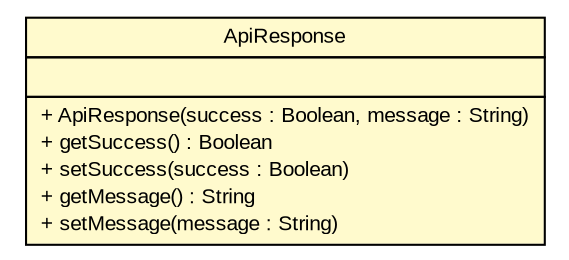 #!/usr/local/bin/dot
#
# Class diagram 
# Generated by UMLGraph version R5_6 (http://www.umlgraph.org/)
#

digraph G {
	edge [fontname="arial",fontsize=10,labelfontname="arial",labelfontsize=10];
	node [fontname="arial",fontsize=10,shape=plaintext];
	nodesep=0.25;
	ranksep=0.5;
	// de.exb.platform.cloud.fileservice.payload.ApiResponse
	c145 [label=<<table title="de.exb.platform.cloud.fileservice.payload.ApiResponse" border="0" cellborder="1" cellspacing="0" cellpadding="2" port="p" bgcolor="lemonChiffon" href="./ApiResponse.html">
		<tr><td><table border="0" cellspacing="0" cellpadding="1">
<tr><td align="center" balign="center"> ApiResponse </td></tr>
		</table></td></tr>
		<tr><td><table border="0" cellspacing="0" cellpadding="1">
<tr><td align="left" balign="left">  </td></tr>
		</table></td></tr>
		<tr><td><table border="0" cellspacing="0" cellpadding="1">
<tr><td align="left" balign="left"> + ApiResponse(success : Boolean, message : String) </td></tr>
<tr><td align="left" balign="left"> + getSuccess() : Boolean </td></tr>
<tr><td align="left" balign="left"> + setSuccess(success : Boolean) </td></tr>
<tr><td align="left" balign="left"> + getMessage() : String </td></tr>
<tr><td align="left" balign="left"> + setMessage(message : String) </td></tr>
		</table></td></tr>
		</table>>, URL="./ApiResponse.html", fontname="arial", fontcolor="black", fontsize=10.0];
}

